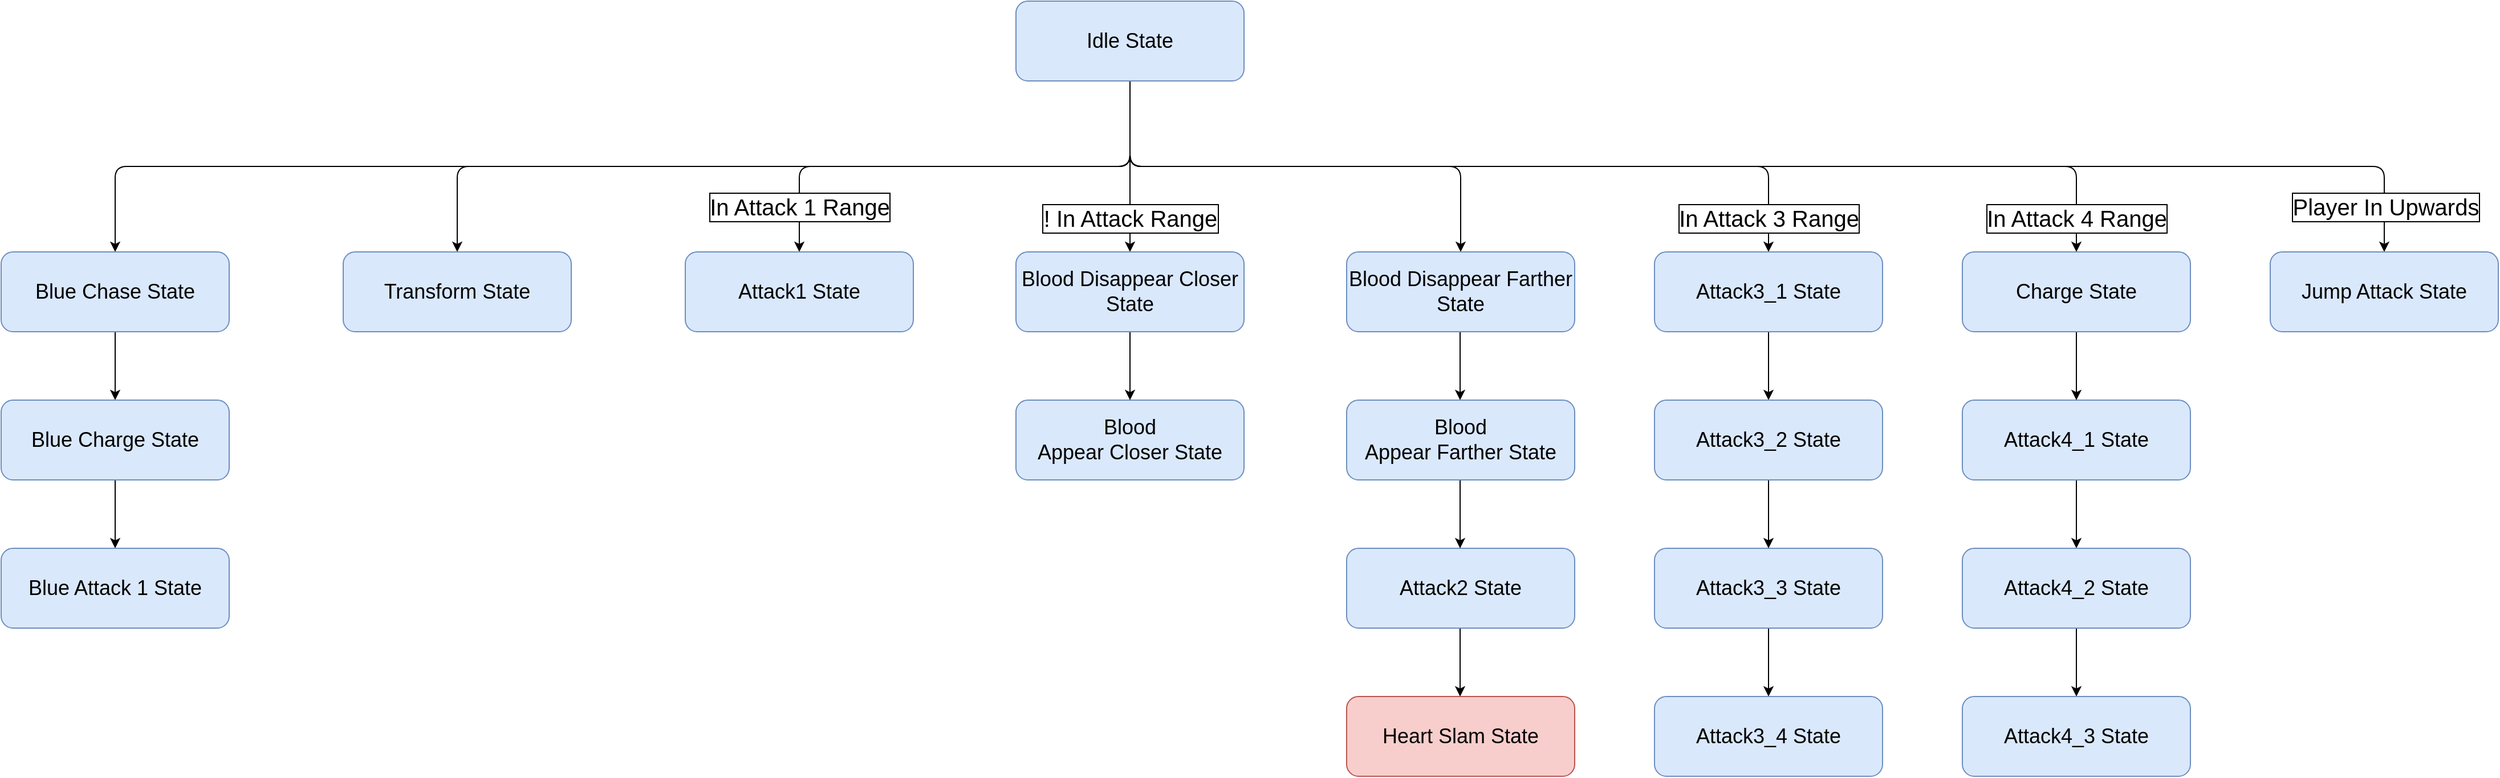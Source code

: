 <mxfile version="20.3.0" type="device"><diagram id="yj3N1LNU7EoH3uc_waRd" name="第 1 页"><mxGraphModel dx="2062" dy="1225" grid="1" gridSize="10" guides="1" tooltips="1" connect="1" arrows="1" fold="1" page="1" pageScale="1" pageWidth="1920" pageHeight="1200" math="0" shadow="0"><root><mxCell id="0"/><mxCell id="1" parent="0"/><mxCell id="yRBeD5jeeStTW8QpFV6v-9" value="In Attack 4 Range" style="edgeStyle=orthogonalEdgeStyle;rounded=1;jumpStyle=arc;orthogonalLoop=1;jettySize=auto;html=1;exitX=0.5;exitY=1;exitDx=0;exitDy=0;entryX=0.5;entryY=0;entryDx=0;entryDy=0;fontSize=20;labelBorderColor=default;" parent="1" source="yRBeD5jeeStTW8QpFV6v-2" target="yRBeD5jeeStTW8QpFV6v-6" edge="1"><mxGeometry x="0.939" relative="1" as="geometry"><mxPoint as="offset"/></mxGeometry></mxCell><mxCell id="-qmeSp8hkiVel6xOSIss-3" value="" style="edgeStyle=orthogonalEdgeStyle;rounded=1;jumpStyle=arc;orthogonalLoop=1;jettySize=auto;html=1;exitX=0.5;exitY=1;exitDx=0;exitDy=0;entryX=0.5;entryY=0;entryDx=0;entryDy=0;labelBorderColor=default;fontSize=20;" parent="1" source="yRBeD5jeeStTW8QpFV6v-2" target="yRBeD5jeeStTW8QpFV6v-21" edge="1"><mxGeometry x="0.864" relative="1" as="geometry"><mxPoint as="offset"/></mxGeometry></mxCell><mxCell id="-qmeSp8hkiVel6xOSIss-6" style="edgeStyle=orthogonalEdgeStyle;rounded=1;jumpStyle=arc;orthogonalLoop=1;jettySize=auto;html=1;exitX=0.5;exitY=1;exitDx=0;exitDy=0;entryX=0.5;entryY=0;entryDx=0;entryDy=0;" parent="1" source="yRBeD5jeeStTW8QpFV6v-2" target="-qmeSp8hkiVel6xOSIss-4" edge="1"><mxGeometry relative="1" as="geometry"/></mxCell><mxCell id="-qmeSp8hkiVel6xOSIss-12" style="edgeStyle=orthogonalEdgeStyle;rounded=1;jumpStyle=arc;orthogonalLoop=1;jettySize=auto;html=1;exitX=0.5;exitY=1;exitDx=0;exitDy=0;entryX=0.5;entryY=0;entryDx=0;entryDy=0;" parent="1" source="yRBeD5jeeStTW8QpFV6v-2" target="-qmeSp8hkiVel6xOSIss-11" edge="1"><mxGeometry relative="1" as="geometry"/></mxCell><mxCell id="dpnIPjS-RUYCh4ms7XKw-3" value="&lt;font style=&quot;font-size: 20px;&quot;&gt;&lt;span style=&quot;color: rgb(0, 0, 0); font-family: Helvetica; font-style: normal; font-variant-ligatures: normal; font-variant-caps: normal; font-weight: 400; letter-spacing: normal; orphans: 2; text-align: center; text-indent: 0px; text-transform: none; widows: 2; word-spacing: 0px; -webkit-text-stroke-width: 0px; background-color: rgb(255, 255, 255); text-decoration-thickness: initial; text-decoration-style: initial; text-decoration-color: initial; float: none; display: inline !important;&quot;&gt;! In Attack Range&lt;/span&gt;&lt;br&gt;&lt;/font&gt;" style="edgeStyle=orthogonalEdgeStyle;orthogonalLoop=1;jettySize=auto;html=1;exitX=0.5;exitY=1;exitDx=0;exitDy=0;entryX=0.5;entryY=0;entryDx=0;entryDy=0;rounded=1;labelBorderColor=default;" edge="1" parent="1" source="yRBeD5jeeStTW8QpFV6v-2" target="dpnIPjS-RUYCh4ms7XKw-1"><mxGeometry x="0.6" relative="1" as="geometry"><mxPoint as="offset"/></mxGeometry></mxCell><mxCell id="dpnIPjS-RUYCh4ms7XKw-4" value="In Attack 3 Range" style="edgeStyle=orthogonalEdgeStyle;rounded=1;orthogonalLoop=1;jettySize=auto;html=1;exitX=0.5;exitY=1;exitDx=0;exitDy=0;entryX=0.5;entryY=0;entryDx=0;entryDy=0;labelBorderColor=default;fontSize=20;" edge="1" parent="1" source="yRBeD5jeeStTW8QpFV6v-2" target="yRBeD5jeeStTW8QpFV6v-4"><mxGeometry x="0.915" relative="1" as="geometry"><mxPoint as="offset"/></mxGeometry></mxCell><mxCell id="dpnIPjS-RUYCh4ms7XKw-5" style="edgeStyle=orthogonalEdgeStyle;rounded=1;orthogonalLoop=1;jettySize=auto;html=1;exitX=0.5;exitY=1;exitDx=0;exitDy=0;" edge="1" parent="1" source="yRBeD5jeeStTW8QpFV6v-2" target="yRBeD5jeeStTW8QpFV6v-7"><mxGeometry relative="1" as="geometry"/></mxCell><mxCell id="dpnIPjS-RUYCh4ms7XKw-17" value="Player In Upwards" style="edgeLabel;html=1;align=center;verticalAlign=middle;resizable=0;points=[];fontSize=20;labelBorderColor=default;" vertex="1" connectable="0" parent="dpnIPjS-RUYCh4ms7XKw-5"><mxGeometry x="0.588" relative="1" as="geometry"><mxPoint x="183" y="35" as="offset"/></mxGeometry></mxCell><mxCell id="dpnIPjS-RUYCh4ms7XKw-21" value="In Attack 1 Range" style="edgeStyle=orthogonalEdgeStyle;rounded=1;orthogonalLoop=1;jettySize=auto;html=1;exitX=0.5;exitY=1;exitDx=0;exitDy=0;entryX=0.5;entryY=0;entryDx=0;entryDy=0;labelBorderColor=default;fontSize=20;" edge="1" parent="1" source="yRBeD5jeeStTW8QpFV6v-2" target="dpnIPjS-RUYCh4ms7XKw-20"><mxGeometry x="0.818" relative="1" as="geometry"><mxPoint as="offset"/></mxGeometry></mxCell><mxCell id="yRBeD5jeeStTW8QpFV6v-2" value="&lt;span style=&quot;font-size: 18px;&quot;&gt;Idle State&lt;br&gt;&lt;/span&gt;" style="rounded=1;whiteSpace=wrap;html=1;fillColor=#dae8fc;strokeColor=#6c8ebf;" parent="1" vertex="1"><mxGeometry x="910" y="280" width="200" height="70" as="geometry"/></mxCell><mxCell id="dpnIPjS-RUYCh4ms7XKw-14" style="edgeStyle=orthogonalEdgeStyle;rounded=1;orthogonalLoop=1;jettySize=auto;html=1;exitX=0.5;exitY=1;exitDx=0;exitDy=0;entryX=0.5;entryY=0;entryDx=0;entryDy=0;" edge="1" parent="1" source="yRBeD5jeeStTW8QpFV6v-3" target="dpnIPjS-RUYCh4ms7XKw-13"><mxGeometry relative="1" as="geometry"/></mxCell><mxCell id="yRBeD5jeeStTW8QpFV6v-3" value="&lt;span style=&quot;font-size: 18px;&quot;&gt;Attack4_1 State&lt;/span&gt;&lt;span style=&quot;font-size: 18px;&quot;&gt;&lt;br&gt;&lt;/span&gt;" style="rounded=1;whiteSpace=wrap;html=1;fillColor=#dae8fc;strokeColor=#6c8ebf;" parent="1" vertex="1"><mxGeometry x="1740" y="630" width="200" height="70" as="geometry"/></mxCell><mxCell id="dpnIPjS-RUYCh4ms7XKw-9" style="edgeStyle=orthogonalEdgeStyle;rounded=1;orthogonalLoop=1;jettySize=auto;html=1;exitX=0.5;exitY=1;exitDx=0;exitDy=0;entryX=0.5;entryY=0;entryDx=0;entryDy=0;" edge="1" parent="1" source="yRBeD5jeeStTW8QpFV6v-4" target="dpnIPjS-RUYCh4ms7XKw-8"><mxGeometry relative="1" as="geometry"/></mxCell><mxCell id="yRBeD5jeeStTW8QpFV6v-4" value="&lt;span style=&quot;font-size: 18px;&quot;&gt;Attack3_1 State&lt;/span&gt;&lt;span style=&quot;font-size: 18px;&quot;&gt;&lt;br&gt;&lt;/span&gt;" style="rounded=1;whiteSpace=wrap;html=1;fillColor=#dae8fc;strokeColor=#6c8ebf;" parent="1" vertex="1"><mxGeometry x="1470" y="500" width="200" height="70" as="geometry"/></mxCell><mxCell id="yRBeD5jeeStTW8QpFV6v-20" style="edgeStyle=orthogonalEdgeStyle;rounded=1;jumpStyle=arc;orthogonalLoop=1;jettySize=auto;html=1;exitX=0.5;exitY=1;exitDx=0;exitDy=0;entryX=0.5;entryY=0;entryDx=0;entryDy=0;fontSize=20;" parent="1" edge="1"><mxGeometry relative="1" as="geometry"><mxPoint x="1299.5" y="830" as="sourcePoint"/><mxPoint x="1299.5" y="890" as="targetPoint"/></mxGeometry></mxCell><mxCell id="yRBeD5jeeStTW8QpFV6v-5" value="&lt;span style=&quot;font-size: 18px;&quot;&gt;Attack2 State&lt;/span&gt;&lt;span style=&quot;font-size: 18px;&quot;&gt;&lt;br&gt;&lt;/span&gt;" style="rounded=1;whiteSpace=wrap;html=1;fillColor=#dae8fc;strokeColor=#6c8ebf;" parent="1" vertex="1"><mxGeometry x="1200" y="760" width="200" height="70" as="geometry"/></mxCell><mxCell id="yRBeD5jeeStTW8QpFV6v-29" style="edgeStyle=orthogonalEdgeStyle;rounded=1;jumpStyle=arc;orthogonalLoop=1;jettySize=auto;html=1;exitX=0.5;exitY=1;exitDx=0;exitDy=0;entryX=0.5;entryY=0;entryDx=0;entryDy=0;fontSize=20;" parent="1" source="yRBeD5jeeStTW8QpFV6v-6" target="yRBeD5jeeStTW8QpFV6v-3" edge="1"><mxGeometry relative="1" as="geometry"/></mxCell><mxCell id="yRBeD5jeeStTW8QpFV6v-6" value="&lt;span style=&quot;font-size: 18px;&quot;&gt;Charge State&lt;br&gt;&lt;/span&gt;" style="rounded=1;whiteSpace=wrap;html=1;fillColor=#dae8fc;strokeColor=#6c8ebf;" parent="1" vertex="1"><mxGeometry x="1740" y="500" width="200" height="70" as="geometry"/></mxCell><mxCell id="yRBeD5jeeStTW8QpFV6v-7" value="&lt;span style=&quot;font-size: 18px;&quot;&gt;Jump Attack State&lt;/span&gt;&lt;span style=&quot;font-size: 18px;&quot;&gt;&lt;br&gt;&lt;/span&gt;" style="rounded=1;whiteSpace=wrap;html=1;fillColor=#dae8fc;strokeColor=#6c8ebf;" parent="1" vertex="1"><mxGeometry x="2010" y="500" width="200" height="70" as="geometry"/></mxCell><mxCell id="yRBeD5jeeStTW8QpFV6v-19" value="&lt;span style=&quot;font-size: 18px;&quot;&gt;Heart Slam State&lt;/span&gt;&lt;span style=&quot;font-size: 18px;&quot;&gt;&lt;br&gt;&lt;/span&gt;" style="rounded=1;whiteSpace=wrap;html=1;fillColor=#f8cecc;strokeColor=#b85450;" parent="1" vertex="1"><mxGeometry x="1200" y="890" width="200" height="70" as="geometry"/></mxCell><mxCell id="yRBeD5jeeStTW8QpFV6v-24" style="edgeStyle=orthogonalEdgeStyle;rounded=1;jumpStyle=arc;orthogonalLoop=1;jettySize=auto;html=1;exitX=0.5;exitY=1;exitDx=0;exitDy=0;entryX=0.5;entryY=0;entryDx=0;entryDy=0;fontSize=20;" parent="1" edge="1"><mxGeometry relative="1" as="geometry"><mxPoint x="1299.5" y="570" as="sourcePoint"/><mxPoint x="1299.5" y="630" as="targetPoint"/></mxGeometry></mxCell><mxCell id="yRBeD5jeeStTW8QpFV6v-21" value="&lt;span style=&quot;font-size: 18px;&quot;&gt;Blood Disappear Farther State&lt;br&gt;&lt;/span&gt;" style="rounded=1;whiteSpace=wrap;html=1;fillColor=#dae8fc;strokeColor=#6c8ebf;" parent="1" vertex="1"><mxGeometry x="1200" y="500" width="200" height="70" as="geometry"/></mxCell><mxCell id="yRBeD5jeeStTW8QpFV6v-30" style="edgeStyle=orthogonalEdgeStyle;rounded=1;jumpStyle=arc;orthogonalLoop=1;jettySize=auto;html=1;exitX=0.5;exitY=1;exitDx=0;exitDy=0;entryX=0.5;entryY=0;entryDx=0;entryDy=0;fontSize=20;" parent="1" edge="1"><mxGeometry relative="1" as="geometry"><mxPoint x="1299.5" y="700" as="sourcePoint"/><mxPoint x="1299.5" y="760" as="targetPoint"/></mxGeometry></mxCell><mxCell id="yRBeD5jeeStTW8QpFV6v-23" value="&lt;span style=&quot;font-size: 18px;&quot;&gt;Blood Appear&amp;nbsp;&lt;/span&gt;&lt;span style=&quot;font-size: 18px;&quot;&gt;Farther&amp;nbsp;&lt;/span&gt;&lt;span style=&quot;font-size: 18px;&quot;&gt;State&lt;br&gt;&lt;/span&gt;" style="rounded=1;whiteSpace=wrap;html=1;fillColor=#dae8fc;strokeColor=#6c8ebf;" parent="1" vertex="1"><mxGeometry x="1200" y="630" width="200" height="70" as="geometry"/></mxCell><mxCell id="yRBeD5jeeStTW8QpFV6v-35" value="&lt;span style=&quot;font-size: 18px;&quot;&gt;Blood Appear&amp;nbsp;&lt;/span&gt;&lt;span style=&quot;font-size: 18px;&quot;&gt;Closer&amp;nbsp;&lt;/span&gt;&lt;span style=&quot;font-size: 18px;&quot;&gt;State&lt;/span&gt;&lt;span style=&quot;font-size: 18px;&quot;&gt;&lt;br&gt;&lt;/span&gt;" style="rounded=1;whiteSpace=wrap;html=1;fillColor=#dae8fc;strokeColor=#6c8ebf;" parent="1" vertex="1"><mxGeometry x="910" y="630" width="200" height="70" as="geometry"/></mxCell><mxCell id="-qmeSp8hkiVel6xOSIss-7" style="edgeStyle=orthogonalEdgeStyle;rounded=1;jumpStyle=arc;orthogonalLoop=1;jettySize=auto;html=1;exitX=0.5;exitY=1;exitDx=0;exitDy=0;entryX=0.5;entryY=0;entryDx=0;entryDy=0;" parent="1" source="-qmeSp8hkiVel6xOSIss-4" target="-qmeSp8hkiVel6xOSIss-5" edge="1"><mxGeometry relative="1" as="geometry"/></mxCell><mxCell id="-qmeSp8hkiVel6xOSIss-4" value="&lt;span style=&quot;font-size: 18px;&quot;&gt;Blue Chase State&lt;/span&gt;&lt;span style=&quot;font-size: 18px;&quot;&gt;&lt;br&gt;&lt;/span&gt;" style="rounded=1;whiteSpace=wrap;html=1;fillColor=#dae8fc;strokeColor=#6c8ebf;" parent="1" vertex="1"><mxGeometry x="20" y="500" width="200" height="70" as="geometry"/></mxCell><mxCell id="-qmeSp8hkiVel6xOSIss-10" style="edgeStyle=orthogonalEdgeStyle;rounded=1;jumpStyle=arc;orthogonalLoop=1;jettySize=auto;html=1;exitX=0.5;exitY=1;exitDx=0;exitDy=0;entryX=0.5;entryY=0;entryDx=0;entryDy=0;" parent="1" source="-qmeSp8hkiVel6xOSIss-5" target="-qmeSp8hkiVel6xOSIss-9" edge="1"><mxGeometry relative="1" as="geometry"/></mxCell><mxCell id="-qmeSp8hkiVel6xOSIss-5" value="&lt;span style=&quot;font-size: 18px;&quot;&gt;Blue Charge State&lt;/span&gt;&lt;span style=&quot;font-size: 18px;&quot;&gt;&lt;br&gt;&lt;/span&gt;" style="rounded=1;whiteSpace=wrap;html=1;fillColor=#dae8fc;strokeColor=#6c8ebf;" parent="1" vertex="1"><mxGeometry x="20" y="630" width="200" height="70" as="geometry"/></mxCell><mxCell id="-qmeSp8hkiVel6xOSIss-9" value="&lt;span style=&quot;font-size: 18px;&quot;&gt;Blue Attack 1 State&lt;/span&gt;&lt;span style=&quot;font-size: 18px;&quot;&gt;&lt;br&gt;&lt;/span&gt;" style="rounded=1;whiteSpace=wrap;html=1;fillColor=#dae8fc;strokeColor=#6c8ebf;" parent="1" vertex="1"><mxGeometry x="20" y="760" width="200" height="70" as="geometry"/></mxCell><mxCell id="-qmeSp8hkiVel6xOSIss-11" value="&lt;span style=&quot;font-size: 18px;&quot;&gt;Transform State&lt;/span&gt;&lt;span style=&quot;font-size: 18px;&quot;&gt;&lt;br&gt;&lt;/span&gt;" style="rounded=1;whiteSpace=wrap;html=1;fillColor=#dae8fc;strokeColor=#6c8ebf;" parent="1" vertex="1"><mxGeometry x="320" y="500" width="200" height="70" as="geometry"/></mxCell><mxCell id="dpnIPjS-RUYCh4ms7XKw-2" style="edgeStyle=orthogonalEdgeStyle;rounded=0;orthogonalLoop=1;jettySize=auto;html=1;exitX=0.5;exitY=1;exitDx=0;exitDy=0;entryX=0.5;entryY=0;entryDx=0;entryDy=0;" edge="1" parent="1" source="dpnIPjS-RUYCh4ms7XKw-1" target="yRBeD5jeeStTW8QpFV6v-35"><mxGeometry relative="1" as="geometry"/></mxCell><mxCell id="dpnIPjS-RUYCh4ms7XKw-1" value="&lt;span style=&quot;font-size: 18px;&quot;&gt;Blood Disappear Closer State&lt;/span&gt;&lt;span style=&quot;font-size: 18px;&quot;&gt;&lt;br&gt;&lt;/span&gt;" style="rounded=1;whiteSpace=wrap;html=1;fillColor=#dae8fc;strokeColor=#6c8ebf;" vertex="1" parent="1"><mxGeometry x="910" y="500" width="200" height="70" as="geometry"/></mxCell><mxCell id="dpnIPjS-RUYCh4ms7XKw-12" style="edgeStyle=orthogonalEdgeStyle;rounded=1;orthogonalLoop=1;jettySize=auto;html=1;exitX=0.5;exitY=1;exitDx=0;exitDy=0;entryX=0.5;entryY=0;entryDx=0;entryDy=0;" edge="1" parent="1" source="dpnIPjS-RUYCh4ms7XKw-7" target="dpnIPjS-RUYCh4ms7XKw-11"><mxGeometry relative="1" as="geometry"/></mxCell><mxCell id="dpnIPjS-RUYCh4ms7XKw-7" value="&lt;span style=&quot;font-size: 18px;&quot;&gt;Attack3_3 State&lt;/span&gt;&lt;span style=&quot;font-size: 18px;&quot;&gt;&lt;br&gt;&lt;/span&gt;" style="rounded=1;whiteSpace=wrap;html=1;fillColor=#dae8fc;strokeColor=#6c8ebf;" vertex="1" parent="1"><mxGeometry x="1470" y="760" width="200" height="70" as="geometry"/></mxCell><mxCell id="dpnIPjS-RUYCh4ms7XKw-10" style="edgeStyle=orthogonalEdgeStyle;rounded=1;orthogonalLoop=1;jettySize=auto;html=1;exitX=0.5;exitY=1;exitDx=0;exitDy=0;" edge="1" parent="1" source="dpnIPjS-RUYCh4ms7XKw-8" target="dpnIPjS-RUYCh4ms7XKw-7"><mxGeometry relative="1" as="geometry"/></mxCell><mxCell id="dpnIPjS-RUYCh4ms7XKw-8" value="&lt;span style=&quot;font-size: 18px;&quot;&gt;Attack3_2 State&lt;/span&gt;&lt;span style=&quot;font-size: 18px;&quot;&gt;&lt;br&gt;&lt;/span&gt;" style="rounded=1;whiteSpace=wrap;html=1;fillColor=#dae8fc;strokeColor=#6c8ebf;" vertex="1" parent="1"><mxGeometry x="1470" y="630" width="200" height="70" as="geometry"/></mxCell><mxCell id="dpnIPjS-RUYCh4ms7XKw-11" value="&lt;span style=&quot;font-size: 18px;&quot;&gt;Attack3_4 State&lt;/span&gt;&lt;span style=&quot;font-size: 18px;&quot;&gt;&lt;br&gt;&lt;/span&gt;" style="rounded=1;whiteSpace=wrap;html=1;fillColor=#dae8fc;strokeColor=#6c8ebf;" vertex="1" parent="1"><mxGeometry x="1470" y="890" width="200" height="70" as="geometry"/></mxCell><mxCell id="dpnIPjS-RUYCh4ms7XKw-16" style="edgeStyle=orthogonalEdgeStyle;rounded=1;orthogonalLoop=1;jettySize=auto;html=1;exitX=0.5;exitY=1;exitDx=0;exitDy=0;" edge="1" parent="1" source="dpnIPjS-RUYCh4ms7XKw-13" target="dpnIPjS-RUYCh4ms7XKw-15"><mxGeometry relative="1" as="geometry"/></mxCell><mxCell id="dpnIPjS-RUYCh4ms7XKw-13" value="&lt;span style=&quot;font-size: 18px;&quot;&gt;Attack4_2 State&lt;/span&gt;&lt;span style=&quot;font-size: 18px;&quot;&gt;&lt;br&gt;&lt;/span&gt;" style="rounded=1;whiteSpace=wrap;html=1;fillColor=#dae8fc;strokeColor=#6c8ebf;" vertex="1" parent="1"><mxGeometry x="1740" y="760" width="200" height="70" as="geometry"/></mxCell><mxCell id="dpnIPjS-RUYCh4ms7XKw-15" value="&lt;span style=&quot;font-size: 18px;&quot;&gt;Attack4_3 State&lt;/span&gt;&lt;span style=&quot;font-size: 18px;&quot;&gt;&lt;br&gt;&lt;/span&gt;" style="rounded=1;whiteSpace=wrap;html=1;fillColor=#dae8fc;strokeColor=#6c8ebf;" vertex="1" parent="1"><mxGeometry x="1740" y="890" width="200" height="70" as="geometry"/></mxCell><mxCell id="dpnIPjS-RUYCh4ms7XKw-20" value="&lt;span style=&quot;font-size: 18px;&quot;&gt;Attack1 State&lt;br&gt;&lt;/span&gt;" style="rounded=1;whiteSpace=wrap;html=1;fillColor=#dae8fc;strokeColor=#6c8ebf;" vertex="1" parent="1"><mxGeometry x="620" y="500" width="200" height="70" as="geometry"/></mxCell></root></mxGraphModel></diagram></mxfile>